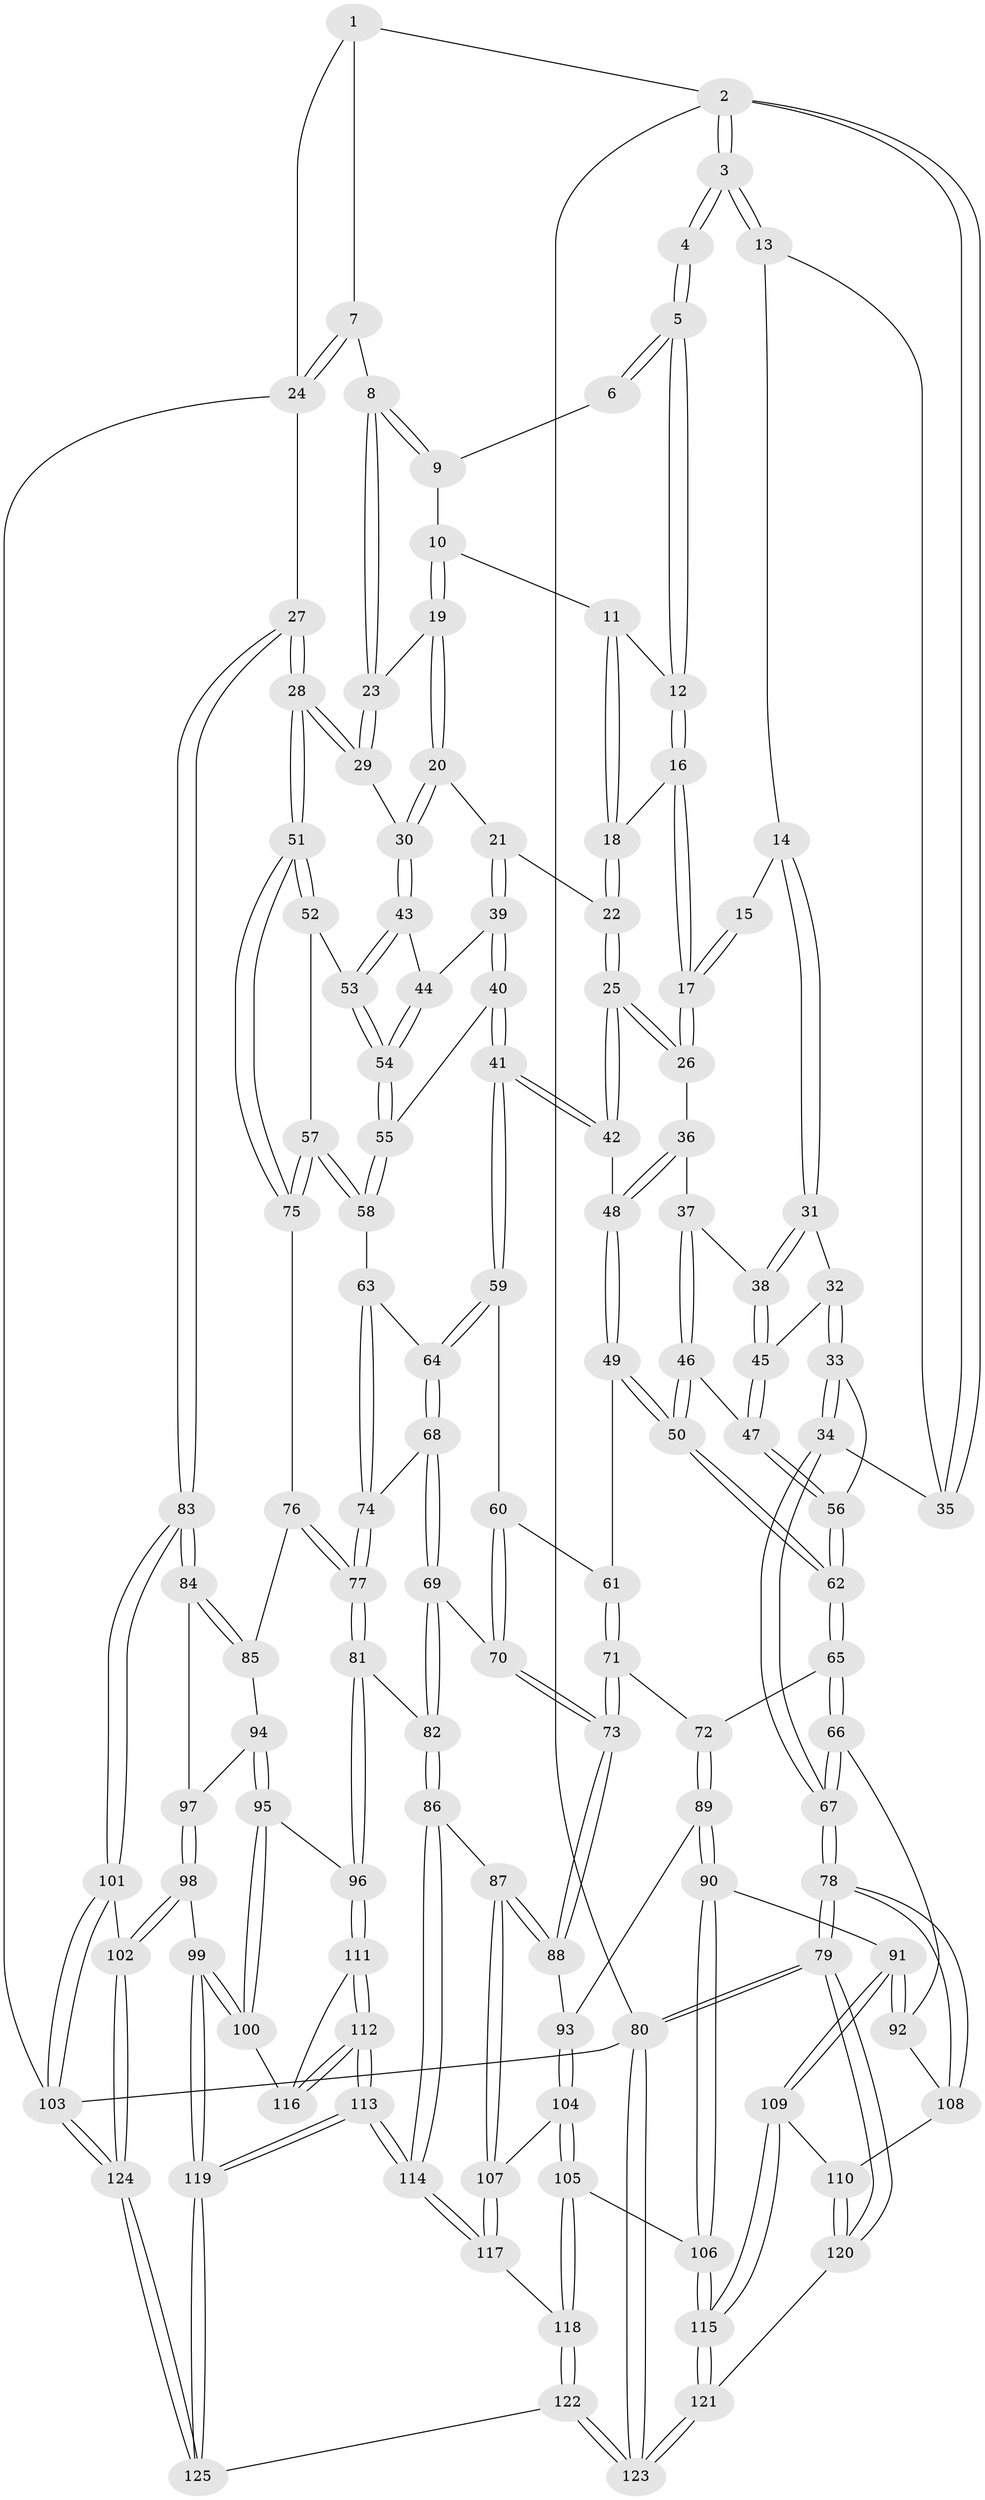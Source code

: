 // coarse degree distribution, {2: 0.02666666666666667, 5: 0.30666666666666664, 3: 0.12, 4: 0.4533333333333333, 6: 0.09333333333333334}
// Generated by graph-tools (version 1.1) at 2025/42/03/06/25 10:42:27]
// undirected, 125 vertices, 309 edges
graph export_dot {
graph [start="1"]
  node [color=gray90,style=filled];
  1 [pos="+0.9329785372578941+0"];
  2 [pos="+0+0"];
  3 [pos="+0+0"];
  4 [pos="+0.33698933460739666+0"];
  5 [pos="+0.5786806353457743+0"];
  6 [pos="+0.6847780493495528+0"];
  7 [pos="+0.9490490287257234+0.10382507082430187"];
  8 [pos="+0.8618659923297387+0.13119131346374557"];
  9 [pos="+0.7426159762360046+0"];
  10 [pos="+0.7013384646022394+0.15329095160442305"];
  11 [pos="+0.6876813130991192+0.15105246998237787"];
  12 [pos="+0.5621851643481757+0.030875863334063634"];
  13 [pos="+0.16195847336469338+0.13410461054137937"];
  14 [pos="+0.21236737470588865+0.14735538319722183"];
  15 [pos="+0.3118008633397907+0"];
  16 [pos="+0.5389884533285649+0.09251867145241738"];
  17 [pos="+0.4570146068480688+0.22633557481842645"];
  18 [pos="+0.6391768198435842+0.1877926298599797"];
  19 [pos="+0.7520005775354318+0.18683371676217367"];
  20 [pos="+0.7251823498004033+0.2620124609793488"];
  21 [pos="+0.6775752514301939+0.26848299951025867"];
  22 [pos="+0.6227532337823394+0.2498550133718302"];
  23 [pos="+0.8611091805168528+0.1328282761186054"];
  24 [pos="+1+0.16058954839734835"];
  25 [pos="+0.4702938231652063+0.28074368096415436"];
  26 [pos="+0.4478872248250824+0.2537970160053527"];
  27 [pos="+1+0.4915151181876109"];
  28 [pos="+1+0.48845125788743815"];
  29 [pos="+0.9011975119375788+0.30116145943905803"];
  30 [pos="+0.7682419773596745+0.3214262259237015"];
  31 [pos="+0.2305494151566313+0.1893507656769633"];
  32 [pos="+0.17039843049261102+0.249243000661253"];
  33 [pos="+0+0.3823346833908411"];
  34 [pos="+0+0.396341864548649"];
  35 [pos="+0+0.23808132281269848"];
  36 [pos="+0.3167194265153543+0.248097622142714"];
  37 [pos="+0.3110754370911557+0.24654625896044013"];
  38 [pos="+0.30611426297635497+0.24423663242234855"];
  39 [pos="+0.6486795104155589+0.36369603816294765"];
  40 [pos="+0.5061331011102574+0.401079358451887"];
  41 [pos="+0.504722640678861+0.40102925811105655"];
  42 [pos="+0.5009271529103428+0.3905320141993986"];
  43 [pos="+0.7609928041852648+0.3437835240722656"];
  44 [pos="+0.6609770489976999+0.3687396081652572"];
  45 [pos="+0.181590967169123+0.40042383283368715"];
  46 [pos="+0.2323139197178403+0.4628545826567534"];
  47 [pos="+0.17757837487590084+0.4089461290715851"];
  48 [pos="+0.31745143356105543+0.41026360518564753"];
  49 [pos="+0.29133566901617614+0.49320888068786556"];
  50 [pos="+0.24994518142840452+0.495949190456897"];
  51 [pos="+1+0.4967553884830206"];
  52 [pos="+0.8102804816240564+0.44358345050565384"];
  53 [pos="+0.7656331983639295+0.4215848607623993"];
  54 [pos="+0.7118038134979471+0.45426535526886097"];
  55 [pos="+0.696668867378674+0.4747202684258633"];
  56 [pos="+0.0039925563206365845+0.38664004955486214"];
  57 [pos="+0.7498562759620899+0.5692404861700355"];
  58 [pos="+0.6965783864697739+0.4867926638611738"];
  59 [pos="+0.4887606870892799+0.45805738429557386"];
  60 [pos="+0.3889792948705169+0.4994311266591472"];
  61 [pos="+0.33480214513439+0.5074854542697156"];
  62 [pos="+0.1984420644156656+0.5582586646119334"];
  63 [pos="+0.603040402094851+0.5622078155311488"];
  64 [pos="+0.5043101081724048+0.49379724065701863"];
  65 [pos="+0.18311183128990077+0.5998119179881405"];
  66 [pos="+0.07979276868600918+0.6368529814594418"];
  67 [pos="+0+0.6288109824582178"];
  68 [pos="+0.47606175861484745+0.6360915421486775"];
  69 [pos="+0.4747147491400259+0.6402536693549511"];
  70 [pos="+0.4095145573863486+0.655003907534356"];
  71 [pos="+0.33790412203533443+0.5950081382847494"];
  72 [pos="+0.22651846107338772+0.6440392096717372"];
  73 [pos="+0.3836869744703993+0.669818034610703"];
  74 [pos="+0.6171565482680492+0.5967930593739531"];
  75 [pos="+0.7660835009491184+0.612243947300204"];
  76 [pos="+0.7622158099114967+0.6186610958736556"];
  77 [pos="+0.658184040325247+0.6695806329159772"];
  78 [pos="+0+0.7985095406361147"];
  79 [pos="+0+1"];
  80 [pos="+0+1"];
  81 [pos="+0.616452335602886+0.7539136895643923"];
  82 [pos="+0.5823993754048256+0.7582176869638833"];
  83 [pos="+1+0.5741155975893565"];
  84 [pos="+1+0.6703430594713387"];
  85 [pos="+0.8086935539248367+0.6958457243091868"];
  86 [pos="+0.5490771951673155+0.7829889508951757"];
  87 [pos="+0.5287608488179667+0.7939410303731481"];
  88 [pos="+0.37224124555556154+0.6880632991508057"];
  89 [pos="+0.27458787028895276+0.7238824571606817"];
  90 [pos="+0.2273984213713319+0.7795010370931457"];
  91 [pos="+0.19600634535050843+0.8061545287413662"];
  92 [pos="+0.16165935405132903+0.785772854610469"];
  93 [pos="+0.33004348371060155+0.7270443943621906"];
  94 [pos="+0.8162541359514903+0.7474895562876225"];
  95 [pos="+0.8142752218989375+0.7523222151622951"];
  96 [pos="+0.6291261119720457+0.7669111889483238"];
  97 [pos="+0.9279688371791665+0.7361502399753167"];
  98 [pos="+0.8716800119344318+0.8801300156040439"];
  99 [pos="+0.8563387283169358+0.8788498614455044"];
  100 [pos="+0.8264110954085456+0.8529133579905305"];
  101 [pos="+1+0.7957614333875849"];
  102 [pos="+0.8805226777001951+0.8844718597602936"];
  103 [pos="+1+1"];
  104 [pos="+0.39756420035778206+0.8454240463224278"];
  105 [pos="+0.3854651289853087+0.8653657824717335"];
  106 [pos="+0.3569147370527179+0.8873429177655446"];
  107 [pos="+0.48952655323962824+0.8267232354350528"];
  108 [pos="+0.0170412371841136+0.8016703186362725"];
  109 [pos="+0.19319406047713616+0.8398244438099526"];
  110 [pos="+0.17580454486431196+0.8760743405951419"];
  111 [pos="+0.630127296438253+0.768536266639511"];
  112 [pos="+0.6674285141350628+0.932306884221254"];
  113 [pos="+0.6563349415084135+1"];
  114 [pos="+0.5843858719950995+0.9876369528609773"];
  115 [pos="+0.3402058290984444+0.9053636218152141"];
  116 [pos="+0.7958576311647625+0.8505038679111421"];
  117 [pos="+0.5105239117604777+0.9289597418455539"];
  118 [pos="+0.44950160754054586+0.9636613176011619"];
  119 [pos="+0.6695730664565541+1"];
  120 [pos="+0.16478860642253726+0.9093708715860388"];
  121 [pos="+0.31061991599567684+0.98760660952171"];
  122 [pos="+0.38714902542450047+1"];
  123 [pos="+0.35712765120010714+1"];
  124 [pos="+1+1"];
  125 [pos="+0.6662272432314036+1"];
  1 -- 2;
  1 -- 7;
  1 -- 24;
  2 -- 3;
  2 -- 3;
  2 -- 35;
  2 -- 35;
  2 -- 80;
  3 -- 4;
  3 -- 4;
  3 -- 13;
  3 -- 13;
  4 -- 5;
  4 -- 5;
  5 -- 6;
  5 -- 6;
  5 -- 12;
  5 -- 12;
  6 -- 9;
  7 -- 8;
  7 -- 24;
  7 -- 24;
  8 -- 9;
  8 -- 9;
  8 -- 23;
  8 -- 23;
  9 -- 10;
  10 -- 11;
  10 -- 19;
  10 -- 19;
  11 -- 12;
  11 -- 18;
  11 -- 18;
  12 -- 16;
  12 -- 16;
  13 -- 14;
  13 -- 35;
  14 -- 15;
  14 -- 31;
  14 -- 31;
  15 -- 17;
  15 -- 17;
  16 -- 17;
  16 -- 17;
  16 -- 18;
  17 -- 26;
  17 -- 26;
  18 -- 22;
  18 -- 22;
  19 -- 20;
  19 -- 20;
  19 -- 23;
  20 -- 21;
  20 -- 30;
  20 -- 30;
  21 -- 22;
  21 -- 39;
  21 -- 39;
  22 -- 25;
  22 -- 25;
  23 -- 29;
  23 -- 29;
  24 -- 27;
  24 -- 103;
  25 -- 26;
  25 -- 26;
  25 -- 42;
  25 -- 42;
  26 -- 36;
  27 -- 28;
  27 -- 28;
  27 -- 83;
  27 -- 83;
  28 -- 29;
  28 -- 29;
  28 -- 51;
  28 -- 51;
  29 -- 30;
  30 -- 43;
  30 -- 43;
  31 -- 32;
  31 -- 38;
  31 -- 38;
  32 -- 33;
  32 -- 33;
  32 -- 45;
  33 -- 34;
  33 -- 34;
  33 -- 56;
  34 -- 35;
  34 -- 67;
  34 -- 67;
  36 -- 37;
  36 -- 48;
  36 -- 48;
  37 -- 38;
  37 -- 46;
  37 -- 46;
  38 -- 45;
  38 -- 45;
  39 -- 40;
  39 -- 40;
  39 -- 44;
  40 -- 41;
  40 -- 41;
  40 -- 55;
  41 -- 42;
  41 -- 42;
  41 -- 59;
  41 -- 59;
  42 -- 48;
  43 -- 44;
  43 -- 53;
  43 -- 53;
  44 -- 54;
  44 -- 54;
  45 -- 47;
  45 -- 47;
  46 -- 47;
  46 -- 50;
  46 -- 50;
  47 -- 56;
  47 -- 56;
  48 -- 49;
  48 -- 49;
  49 -- 50;
  49 -- 50;
  49 -- 61;
  50 -- 62;
  50 -- 62;
  51 -- 52;
  51 -- 52;
  51 -- 75;
  51 -- 75;
  52 -- 53;
  52 -- 57;
  53 -- 54;
  53 -- 54;
  54 -- 55;
  54 -- 55;
  55 -- 58;
  55 -- 58;
  56 -- 62;
  56 -- 62;
  57 -- 58;
  57 -- 58;
  57 -- 75;
  57 -- 75;
  58 -- 63;
  59 -- 60;
  59 -- 64;
  59 -- 64;
  60 -- 61;
  60 -- 70;
  60 -- 70;
  61 -- 71;
  61 -- 71;
  62 -- 65;
  62 -- 65;
  63 -- 64;
  63 -- 74;
  63 -- 74;
  64 -- 68;
  64 -- 68;
  65 -- 66;
  65 -- 66;
  65 -- 72;
  66 -- 67;
  66 -- 67;
  66 -- 92;
  67 -- 78;
  67 -- 78;
  68 -- 69;
  68 -- 69;
  68 -- 74;
  69 -- 70;
  69 -- 82;
  69 -- 82;
  70 -- 73;
  70 -- 73;
  71 -- 72;
  71 -- 73;
  71 -- 73;
  72 -- 89;
  72 -- 89;
  73 -- 88;
  73 -- 88;
  74 -- 77;
  74 -- 77;
  75 -- 76;
  76 -- 77;
  76 -- 77;
  76 -- 85;
  77 -- 81;
  77 -- 81;
  78 -- 79;
  78 -- 79;
  78 -- 108;
  78 -- 108;
  79 -- 80;
  79 -- 80;
  79 -- 120;
  79 -- 120;
  80 -- 123;
  80 -- 123;
  80 -- 103;
  81 -- 82;
  81 -- 96;
  81 -- 96;
  82 -- 86;
  82 -- 86;
  83 -- 84;
  83 -- 84;
  83 -- 101;
  83 -- 101;
  84 -- 85;
  84 -- 85;
  84 -- 97;
  85 -- 94;
  86 -- 87;
  86 -- 114;
  86 -- 114;
  87 -- 88;
  87 -- 88;
  87 -- 107;
  87 -- 107;
  88 -- 93;
  89 -- 90;
  89 -- 90;
  89 -- 93;
  90 -- 91;
  90 -- 106;
  90 -- 106;
  91 -- 92;
  91 -- 92;
  91 -- 109;
  91 -- 109;
  92 -- 108;
  93 -- 104;
  93 -- 104;
  94 -- 95;
  94 -- 95;
  94 -- 97;
  95 -- 96;
  95 -- 100;
  95 -- 100;
  96 -- 111;
  96 -- 111;
  97 -- 98;
  97 -- 98;
  98 -- 99;
  98 -- 102;
  98 -- 102;
  99 -- 100;
  99 -- 100;
  99 -- 119;
  99 -- 119;
  100 -- 116;
  101 -- 102;
  101 -- 103;
  101 -- 103;
  102 -- 124;
  102 -- 124;
  103 -- 124;
  103 -- 124;
  104 -- 105;
  104 -- 105;
  104 -- 107;
  105 -- 106;
  105 -- 118;
  105 -- 118;
  106 -- 115;
  106 -- 115;
  107 -- 117;
  107 -- 117;
  108 -- 110;
  109 -- 110;
  109 -- 115;
  109 -- 115;
  110 -- 120;
  110 -- 120;
  111 -- 112;
  111 -- 112;
  111 -- 116;
  112 -- 113;
  112 -- 113;
  112 -- 116;
  112 -- 116;
  113 -- 114;
  113 -- 114;
  113 -- 119;
  113 -- 119;
  114 -- 117;
  114 -- 117;
  115 -- 121;
  115 -- 121;
  117 -- 118;
  118 -- 122;
  118 -- 122;
  119 -- 125;
  119 -- 125;
  120 -- 121;
  121 -- 123;
  121 -- 123;
  122 -- 123;
  122 -- 123;
  122 -- 125;
  124 -- 125;
  124 -- 125;
}
